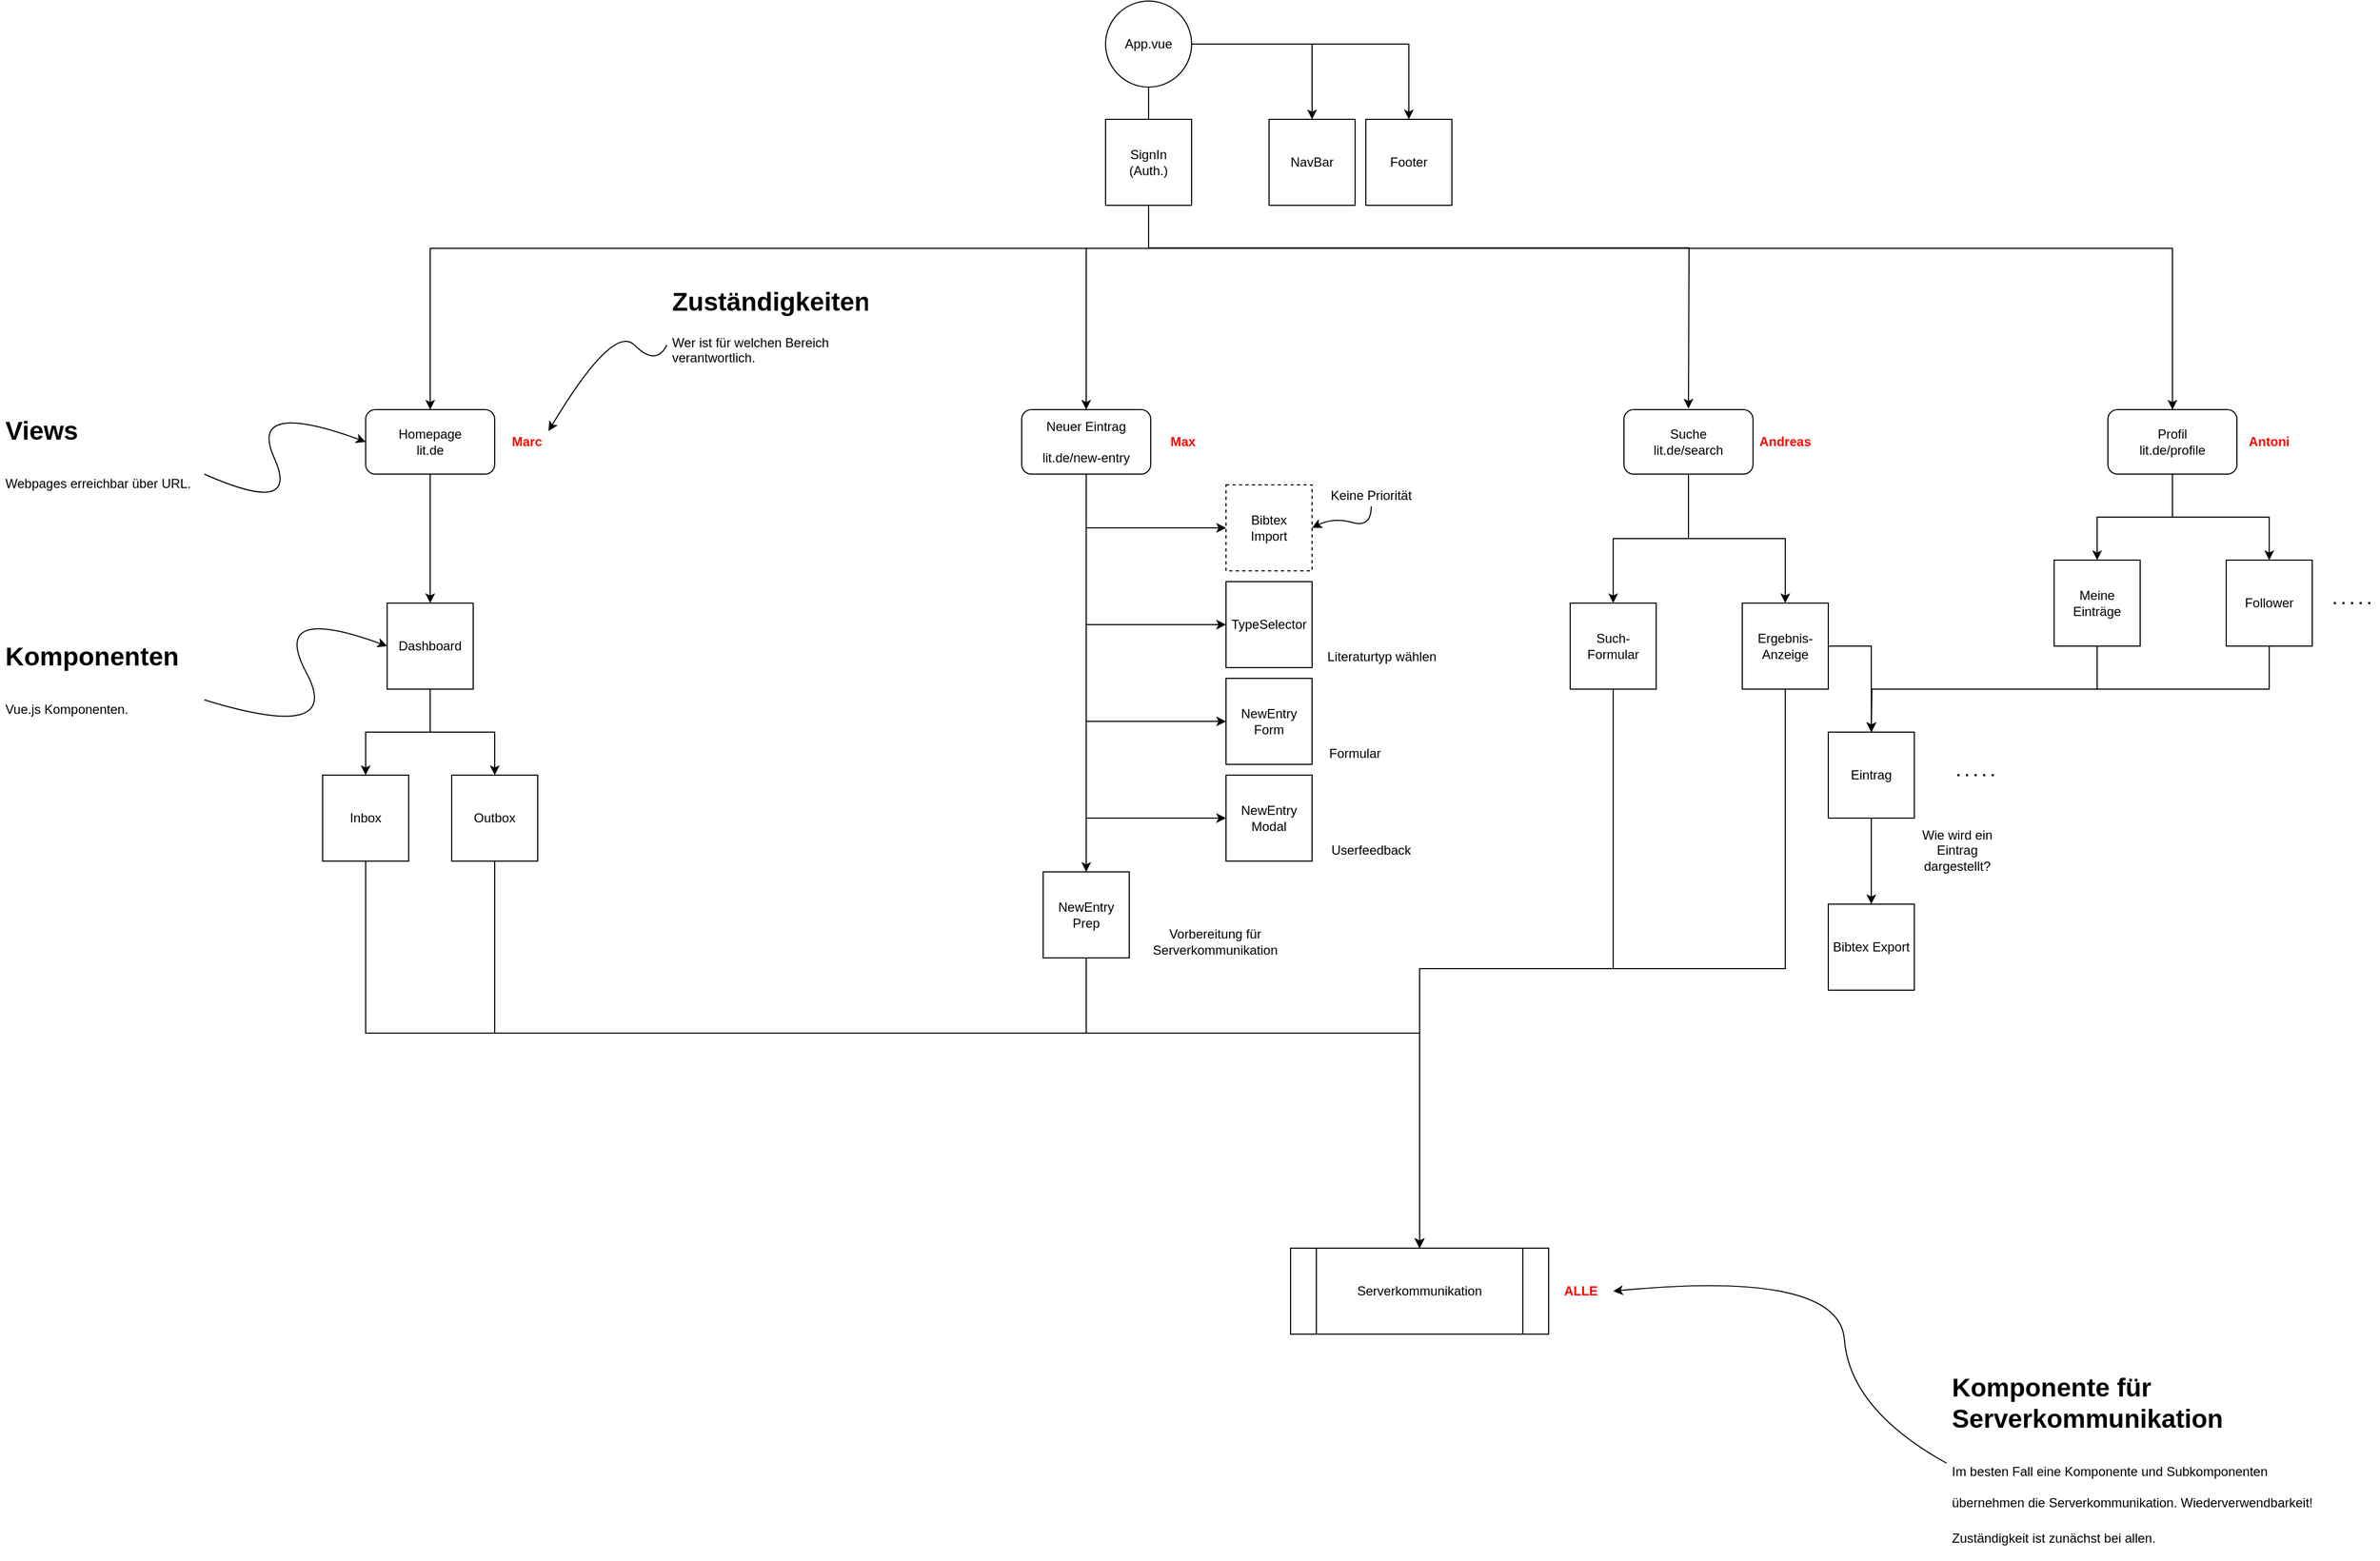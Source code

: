 <mxfile version="14.6.13" type="device"><diagram id="_eaqyE5nH6B0k_QN6zTz" name="Page-1"><mxGraphModel dx="981" dy="581" grid="1" gridSize="10" guides="1" tooltips="1" connect="1" arrows="1" fold="1" page="1" pageScale="1" pageWidth="2336" pageHeight="1654" math="0" shadow="0"><root><mxCell id="0"/><mxCell id="1" parent="0"/><mxCell id="MZ8d4C8j68fH7xx5dSxT-9" style="edgeStyle=orthogonalEdgeStyle;rounded=0;orthogonalLoop=1;jettySize=auto;html=1;exitX=0.5;exitY=1;exitDx=0;exitDy=0;exitPerimeter=0;" parent="1" source="MZ8d4C8j68fH7xx5dSxT-1" target="MZ8d4C8j68fH7xx5dSxT-2" edge="1"><mxGeometry relative="1" as="geometry"><mxPoint x="1168" y="160" as="sourcePoint"/></mxGeometry></mxCell><mxCell id="MZ8d4C8j68fH7xx5dSxT-10" style="edgeStyle=orthogonalEdgeStyle;rounded=0;orthogonalLoop=1;jettySize=auto;html=1;exitX=0.5;exitY=1;exitDx=0;exitDy=0;entryX=0.5;entryY=0;entryDx=0;entryDy=0;" parent="1" source="MZ8d4C8j68fH7xx5dSxT-1" target="MZ8d4C8j68fH7xx5dSxT-3" edge="1"><mxGeometry relative="1" as="geometry"/></mxCell><mxCell id="MZ8d4C8j68fH7xx5dSxT-13" style="edgeStyle=orthogonalEdgeStyle;rounded=0;orthogonalLoop=1;jettySize=auto;html=1;exitX=0.5;exitY=1;exitDx=0;exitDy=0;" parent="1" source="MZ8d4C8j68fH7xx5dSxT-1" edge="1"><mxGeometry relative="1" as="geometry"><mxPoint x="1670" y="459" as="targetPoint"/></mxGeometry></mxCell><mxCell id="MZ8d4C8j68fH7xx5dSxT-14" style="edgeStyle=orthogonalEdgeStyle;rounded=0;orthogonalLoop=1;jettySize=auto;html=1;exitX=0.5;exitY=1;exitDx=0;exitDy=0;" parent="1" source="MZ8d4C8j68fH7xx5dSxT-1" target="MZ8d4C8j68fH7xx5dSxT-5" edge="1"><mxGeometry relative="1" as="geometry"/></mxCell><mxCell id="Ym1psw4SbG4_oQbsuIE0-3" style="edgeStyle=orthogonalEdgeStyle;rounded=0;orthogonalLoop=1;jettySize=auto;html=1;exitX=1;exitY=0.5;exitDx=0;exitDy=0;entryX=0.5;entryY=0;entryDx=0;entryDy=0;" parent="1" source="MZ8d4C8j68fH7xx5dSxT-1" target="Ym1psw4SbG4_oQbsuIE0-1" edge="1"><mxGeometry relative="1" as="geometry"/></mxCell><mxCell id="Ym1psw4SbG4_oQbsuIE0-4" style="edgeStyle=orthogonalEdgeStyle;rounded=0;orthogonalLoop=1;jettySize=auto;html=1;exitX=1;exitY=0.5;exitDx=0;exitDy=0;entryX=0.5;entryY=0;entryDx=0;entryDy=0;" parent="1" source="MZ8d4C8j68fH7xx5dSxT-1" target="Ym1psw4SbG4_oQbsuIE0-2" edge="1"><mxGeometry relative="1" as="geometry"/></mxCell><mxCell id="MZ8d4C8j68fH7xx5dSxT-1" value="App.vue" style="ellipse;whiteSpace=wrap;html=1;aspect=fixed;" parent="1" vertex="1"><mxGeometry x="1128" y="80" width="80" height="80" as="geometry"/></mxCell><mxCell id="Ym1psw4SbG4_oQbsuIE0-9" style="edgeStyle=orthogonalEdgeStyle;rounded=0;orthogonalLoop=1;jettySize=auto;html=1;exitX=0.5;exitY=1;exitDx=0;exitDy=0;entryX=0.5;entryY=0;entryDx=0;entryDy=0;" parent="1" source="MZ8d4C8j68fH7xx5dSxT-2" target="MZ8d4C8j68fH7xx5dSxT-17" edge="1"><mxGeometry relative="1" as="geometry"/></mxCell><mxCell id="MZ8d4C8j68fH7xx5dSxT-2" value="Homepage&lt;br&gt;lit.de" style="rounded=1;whiteSpace=wrap;html=1;" parent="1" vertex="1"><mxGeometry x="440" y="460" width="120" height="60" as="geometry"/></mxCell><mxCell id="Ym1psw4SbG4_oQbsuIE0-34" style="edgeStyle=orthogonalEdgeStyle;rounded=0;orthogonalLoop=1;jettySize=auto;html=1;exitX=0.5;exitY=1;exitDx=0;exitDy=0;entryX=0;entryY=0.5;entryDx=0;entryDy=0;" parent="1" source="MZ8d4C8j68fH7xx5dSxT-3" target="Ym1psw4SbG4_oQbsuIE0-33" edge="1"><mxGeometry relative="1" as="geometry"/></mxCell><mxCell id="xJZRzGj7HcgdqIrsZTKE-8" style="edgeStyle=orthogonalEdgeStyle;rounded=0;orthogonalLoop=1;jettySize=auto;html=1;exitX=0.5;exitY=1;exitDx=0;exitDy=0;entryX=0;entryY=0.5;entryDx=0;entryDy=0;" edge="1" parent="1" source="MZ8d4C8j68fH7xx5dSxT-3" target="Ym1psw4SbG4_oQbsuIE0-10"><mxGeometry relative="1" as="geometry"/></mxCell><mxCell id="xJZRzGj7HcgdqIrsZTKE-10" style="edgeStyle=orthogonalEdgeStyle;rounded=0;orthogonalLoop=1;jettySize=auto;html=1;exitX=0.5;exitY=1;exitDx=0;exitDy=0;entryX=0;entryY=0.5;entryDx=0;entryDy=0;" edge="1" parent="1" source="MZ8d4C8j68fH7xx5dSxT-3" target="xJZRzGj7HcgdqIrsZTKE-9"><mxGeometry relative="1" as="geometry"/></mxCell><mxCell id="xJZRzGj7HcgdqIrsZTKE-12" style="edgeStyle=orthogonalEdgeStyle;rounded=0;orthogonalLoop=1;jettySize=auto;html=1;exitX=0.5;exitY=1;exitDx=0;exitDy=0;entryX=0;entryY=0.5;entryDx=0;entryDy=0;" edge="1" parent="1" source="MZ8d4C8j68fH7xx5dSxT-3" target="xJZRzGj7HcgdqIrsZTKE-11"><mxGeometry relative="1" as="geometry"/></mxCell><mxCell id="xJZRzGj7HcgdqIrsZTKE-14" style="edgeStyle=orthogonalEdgeStyle;rounded=0;orthogonalLoop=1;jettySize=auto;html=1;exitX=0.5;exitY=1;exitDx=0;exitDy=0;entryX=0.5;entryY=0;entryDx=0;entryDy=0;" edge="1" parent="1" source="MZ8d4C8j68fH7xx5dSxT-3" target="xJZRzGj7HcgdqIrsZTKE-13"><mxGeometry relative="1" as="geometry"/></mxCell><mxCell id="MZ8d4C8j68fH7xx5dSxT-3" value="Neuer Eintrag&lt;br&gt;&lt;br&gt;lit.de/new-entry" style="rounded=1;whiteSpace=wrap;html=1;" parent="1" vertex="1"><mxGeometry x="1050" y="460" width="120" height="60" as="geometry"/></mxCell><mxCell id="Ym1psw4SbG4_oQbsuIE0-24" style="edgeStyle=orthogonalEdgeStyle;rounded=0;orthogonalLoop=1;jettySize=auto;html=1;exitX=0.5;exitY=1;exitDx=0;exitDy=0;entryX=0.5;entryY=0;entryDx=0;entryDy=0;" parent="1" source="MZ8d4C8j68fH7xx5dSxT-4" target="Ym1psw4SbG4_oQbsuIE0-23" edge="1"><mxGeometry relative="1" as="geometry"/></mxCell><mxCell id="Ym1psw4SbG4_oQbsuIE0-25" style="edgeStyle=orthogonalEdgeStyle;rounded=0;orthogonalLoop=1;jettySize=auto;html=1;exitX=0.5;exitY=1;exitDx=0;exitDy=0;entryX=0.5;entryY=0;entryDx=0;entryDy=0;" parent="1" source="MZ8d4C8j68fH7xx5dSxT-4" target="Ym1psw4SbG4_oQbsuIE0-22" edge="1"><mxGeometry relative="1" as="geometry"/></mxCell><mxCell id="MZ8d4C8j68fH7xx5dSxT-4" value="Suche&lt;br&gt;lit.de/search" style="rounded=1;whiteSpace=wrap;html=1;" parent="1" vertex="1"><mxGeometry x="1610" y="460" width="120" height="60" as="geometry"/></mxCell><mxCell id="Ym1psw4SbG4_oQbsuIE0-37" style="edgeStyle=orthogonalEdgeStyle;rounded=0;orthogonalLoop=1;jettySize=auto;html=1;exitX=0.5;exitY=1;exitDx=0;exitDy=0;entryX=0.5;entryY=0;entryDx=0;entryDy=0;" parent="1" source="MZ8d4C8j68fH7xx5dSxT-5" target="Ym1psw4SbG4_oQbsuIE0-36" edge="1"><mxGeometry relative="1" as="geometry"/></mxCell><mxCell id="Ym1psw4SbG4_oQbsuIE0-39" style="edgeStyle=orthogonalEdgeStyle;rounded=0;orthogonalLoop=1;jettySize=auto;html=1;exitX=0.5;exitY=1;exitDx=0;exitDy=0;entryX=0.5;entryY=0;entryDx=0;entryDy=0;" parent="1" source="MZ8d4C8j68fH7xx5dSxT-5" target="Ym1psw4SbG4_oQbsuIE0-38" edge="1"><mxGeometry relative="1" as="geometry"/></mxCell><mxCell id="MZ8d4C8j68fH7xx5dSxT-5" value="Profil&lt;br&gt;lit.de/profile" style="rounded=1;whiteSpace=wrap;html=1;" parent="1" vertex="1"><mxGeometry x="2060" y="460" width="120" height="60" as="geometry"/></mxCell><mxCell id="MZ8d4C8j68fH7xx5dSxT-15" value="&lt;h1&gt;&lt;span&gt;Views&lt;/span&gt;&lt;/h1&gt;&lt;h1&gt;&lt;span style=&quot;font-size: 12px ; font-weight: 400&quot;&gt;Webpages erreichbar über URL.&lt;/span&gt;&lt;/h1&gt;" style="text;html=1;strokeColor=none;fillColor=none;spacing=5;spacingTop=-20;whiteSpace=wrap;overflow=hidden;rounded=0;" parent="1" vertex="1"><mxGeometry x="100" y="460" width="190" height="120" as="geometry"/></mxCell><mxCell id="MZ8d4C8j68fH7xx5dSxT-16" value="&lt;h1&gt;&lt;span&gt;Komponenten&lt;/span&gt;&lt;/h1&gt;&lt;h1&gt;&lt;span style=&quot;font-size: 12px ; font-weight: normal&quot;&gt;Vue.js Komponenten.&lt;/span&gt;&lt;/h1&gt;" style="text;html=1;strokeColor=none;fillColor=none;spacing=5;spacingTop=-20;whiteSpace=wrap;overflow=hidden;rounded=0;" parent="1" vertex="1"><mxGeometry x="100" y="670" width="190" height="120" as="geometry"/></mxCell><mxCell id="Ym1psw4SbG4_oQbsuIE0-7" style="edgeStyle=orthogonalEdgeStyle;rounded=0;orthogonalLoop=1;jettySize=auto;html=1;exitX=0.5;exitY=1;exitDx=0;exitDy=0;entryX=0.5;entryY=0;entryDx=0;entryDy=0;" parent="1" source="MZ8d4C8j68fH7xx5dSxT-17" target="Ym1psw4SbG4_oQbsuIE0-6" edge="1"><mxGeometry relative="1" as="geometry"/></mxCell><mxCell id="Ym1psw4SbG4_oQbsuIE0-8" style="edgeStyle=orthogonalEdgeStyle;rounded=0;orthogonalLoop=1;jettySize=auto;html=1;exitX=0.5;exitY=1;exitDx=0;exitDy=0;entryX=0.5;entryY=0;entryDx=0;entryDy=0;" parent="1" source="MZ8d4C8j68fH7xx5dSxT-17" target="Ym1psw4SbG4_oQbsuIE0-5" edge="1"><mxGeometry relative="1" as="geometry"/></mxCell><mxCell id="MZ8d4C8j68fH7xx5dSxT-17" value="Dashboard" style="whiteSpace=wrap;html=1;aspect=fixed;" parent="1" vertex="1"><mxGeometry x="460" y="640" width="80" height="80" as="geometry"/></mxCell><mxCell id="MZ8d4C8j68fH7xx5dSxT-18" value="SignIn&lt;br&gt;(Auth.)" style="whiteSpace=wrap;html=1;aspect=fixed;" parent="1" vertex="1"><mxGeometry x="1128" y="190" width="80" height="80" as="geometry"/></mxCell><mxCell id="Ym1psw4SbG4_oQbsuIE0-1" value="NavBar" style="whiteSpace=wrap;html=1;aspect=fixed;" parent="1" vertex="1"><mxGeometry x="1280" y="190" width="80" height="80" as="geometry"/></mxCell><mxCell id="Ym1psw4SbG4_oQbsuIE0-2" value="Footer" style="whiteSpace=wrap;html=1;aspect=fixed;" parent="1" vertex="1"><mxGeometry x="1370" y="190" width="80" height="80" as="geometry"/></mxCell><mxCell id="Ym1psw4SbG4_oQbsuIE0-21" style="edgeStyle=orthogonalEdgeStyle;rounded=0;orthogonalLoop=1;jettySize=auto;html=1;exitX=0.5;exitY=1;exitDx=0;exitDy=0;entryX=0.5;entryY=0;entryDx=0;entryDy=0;" parent="1" source="Ym1psw4SbG4_oQbsuIE0-5" target="Ym1psw4SbG4_oQbsuIE0-17" edge="1"><mxGeometry relative="1" as="geometry"><Array as="points"><mxPoint x="440" y="1040"/><mxPoint x="1420" y="1040"/></Array></mxGeometry></mxCell><mxCell id="Ym1psw4SbG4_oQbsuIE0-5" value="Inbox" style="whiteSpace=wrap;html=1;aspect=fixed;" parent="1" vertex="1"><mxGeometry x="400" y="800" width="80" height="80" as="geometry"/></mxCell><mxCell id="Ym1psw4SbG4_oQbsuIE0-20" style="edgeStyle=orthogonalEdgeStyle;rounded=0;orthogonalLoop=1;jettySize=auto;html=1;exitX=0.5;exitY=1;exitDx=0;exitDy=0;entryX=0.5;entryY=0;entryDx=0;entryDy=0;" parent="1" source="Ym1psw4SbG4_oQbsuIE0-6" target="Ym1psw4SbG4_oQbsuIE0-17" edge="1"><mxGeometry relative="1" as="geometry"><Array as="points"><mxPoint x="560" y="1040"/><mxPoint x="1420" y="1040"/></Array></mxGeometry></mxCell><mxCell id="Ym1psw4SbG4_oQbsuIE0-6" value="Outbox" style="whiteSpace=wrap;html=1;aspect=fixed;" parent="1" vertex="1"><mxGeometry x="520" y="800" width="80" height="80" as="geometry"/></mxCell><mxCell id="Ym1psw4SbG4_oQbsuIE0-10" value="TypeSelector" style="whiteSpace=wrap;html=1;aspect=fixed;" parent="1" vertex="1"><mxGeometry x="1240" y="620" width="80" height="80" as="geometry"/></mxCell><mxCell id="Ym1psw4SbG4_oQbsuIE0-17" value="Serverkommunikation" style="shape=process;whiteSpace=wrap;html=1;backgroundOutline=1;" parent="1" vertex="1"><mxGeometry x="1300" y="1240" width="240" height="80" as="geometry"/></mxCell><mxCell id="Ym1psw4SbG4_oQbsuIE0-26" style="edgeStyle=orthogonalEdgeStyle;rounded=0;orthogonalLoop=1;jettySize=auto;html=1;exitX=0.5;exitY=1;exitDx=0;exitDy=0;entryX=0.5;entryY=0;entryDx=0;entryDy=0;" parent="1" source="Ym1psw4SbG4_oQbsuIE0-22" target="Ym1psw4SbG4_oQbsuIE0-17" edge="1"><mxGeometry relative="1" as="geometry"/></mxCell><mxCell id="Ym1psw4SbG4_oQbsuIE0-22" value="Such-Formular" style="whiteSpace=wrap;html=1;aspect=fixed;" parent="1" vertex="1"><mxGeometry x="1560" y="640" width="80" height="80" as="geometry"/></mxCell><mxCell id="Ym1psw4SbG4_oQbsuIE0-27" style="edgeStyle=orthogonalEdgeStyle;rounded=0;orthogonalLoop=1;jettySize=auto;html=1;exitX=0.5;exitY=1;exitDx=0;exitDy=0;entryX=0.5;entryY=0;entryDx=0;entryDy=0;" parent="1" source="Ym1psw4SbG4_oQbsuIE0-23" target="Ym1psw4SbG4_oQbsuIE0-17" edge="1"><mxGeometry relative="1" as="geometry"/></mxCell><mxCell id="Ym1psw4SbG4_oQbsuIE0-29" style="edgeStyle=orthogonalEdgeStyle;rounded=0;orthogonalLoop=1;jettySize=auto;html=1;exitX=1;exitY=0.5;exitDx=0;exitDy=0;entryX=0.5;entryY=0;entryDx=0;entryDy=0;" parent="1" source="Ym1psw4SbG4_oQbsuIE0-23" target="Ym1psw4SbG4_oQbsuIE0-28" edge="1"><mxGeometry relative="1" as="geometry"/></mxCell><mxCell id="Ym1psw4SbG4_oQbsuIE0-23" value="Ergebnis-Anzeige" style="whiteSpace=wrap;html=1;aspect=fixed;" parent="1" vertex="1"><mxGeometry x="1720" y="640" width="80" height="80" as="geometry"/></mxCell><mxCell id="Ym1psw4SbG4_oQbsuIE0-35" style="edgeStyle=orthogonalEdgeStyle;rounded=0;orthogonalLoop=1;jettySize=auto;html=1;exitX=0.5;exitY=1;exitDx=0;exitDy=0;entryX=0.5;entryY=0;entryDx=0;entryDy=0;" parent="1" source="Ym1psw4SbG4_oQbsuIE0-28" target="Ym1psw4SbG4_oQbsuIE0-32" edge="1"><mxGeometry relative="1" as="geometry"/></mxCell><mxCell id="Ym1psw4SbG4_oQbsuIE0-28" value="Eintrag" style="whiteSpace=wrap;html=1;aspect=fixed;" parent="1" vertex="1"><mxGeometry x="1800" y="760" width="80" height="80" as="geometry"/></mxCell><mxCell id="Ym1psw4SbG4_oQbsuIE0-31" value="Wie wird ein Eintrag dargestellt?" style="text;html=1;strokeColor=none;fillColor=none;align=center;verticalAlign=middle;whiteSpace=wrap;rounded=0;" parent="1" vertex="1"><mxGeometry x="1880" y="840" width="80" height="60" as="geometry"/></mxCell><mxCell id="Ym1psw4SbG4_oQbsuIE0-32" value="Bibtex Export" style="whiteSpace=wrap;html=1;aspect=fixed;" parent="1" vertex="1"><mxGeometry x="1800" y="920" width="80" height="80" as="geometry"/></mxCell><mxCell id="Ym1psw4SbG4_oQbsuIE0-33" value="Bibtex&lt;br&gt;Import" style="whiteSpace=wrap;html=1;aspect=fixed;dashed=1;" parent="1" vertex="1"><mxGeometry x="1240" y="530" width="80" height="80" as="geometry"/></mxCell><mxCell id="xJZRzGj7HcgdqIrsZTKE-2" style="edgeStyle=orthogonalEdgeStyle;rounded=0;orthogonalLoop=1;jettySize=auto;html=1;exitX=0.5;exitY=1;exitDx=0;exitDy=0;" edge="1" parent="1" source="Ym1psw4SbG4_oQbsuIE0-36"><mxGeometry relative="1" as="geometry"><mxPoint x="1840" y="760" as="targetPoint"/></mxGeometry></mxCell><mxCell id="Ym1psw4SbG4_oQbsuIE0-36" value="Meine Einträge" style="whiteSpace=wrap;html=1;aspect=fixed;" parent="1" vertex="1"><mxGeometry x="2010" y="600" width="80" height="80" as="geometry"/></mxCell><mxCell id="xJZRzGj7HcgdqIrsZTKE-3" style="edgeStyle=orthogonalEdgeStyle;rounded=0;orthogonalLoop=1;jettySize=auto;html=1;exitX=0.5;exitY=1;exitDx=0;exitDy=0;entryX=0.5;entryY=0;entryDx=0;entryDy=0;" edge="1" parent="1" source="Ym1psw4SbG4_oQbsuIE0-38" target="Ym1psw4SbG4_oQbsuIE0-28"><mxGeometry relative="1" as="geometry"/></mxCell><mxCell id="Ym1psw4SbG4_oQbsuIE0-38" value="Follower" style="whiteSpace=wrap;html=1;aspect=fixed;" parent="1" vertex="1"><mxGeometry x="2170" y="600" width="80" height="80" as="geometry"/></mxCell><mxCell id="Ym1psw4SbG4_oQbsuIE0-40" value="" style="endArrow=none;dashed=1;html=1;dashPattern=1 3;strokeWidth=2;" parent="1" edge="1"><mxGeometry width="50" height="50" relative="1" as="geometry"><mxPoint x="2270" y="640" as="sourcePoint"/><mxPoint x="2310" y="640" as="targetPoint"/></mxGeometry></mxCell><mxCell id="Ym1psw4SbG4_oQbsuIE0-48" value="&lt;font color=&quot;#ff0000&quot;&gt;&lt;b&gt;Marc&lt;/b&gt;&lt;/font&gt;" style="text;html=1;strokeColor=none;fillColor=none;align=center;verticalAlign=middle;whiteSpace=wrap;rounded=0;" parent="1" vertex="1"><mxGeometry x="570" y="480" width="40" height="20" as="geometry"/></mxCell><mxCell id="Ym1psw4SbG4_oQbsuIE0-49" value="&lt;font color=&quot;#ff0000&quot;&gt;&lt;b&gt;Max&lt;/b&gt;&lt;/font&gt;" style="text;html=1;strokeColor=none;fillColor=none;align=center;verticalAlign=middle;whiteSpace=wrap;rounded=0;" parent="1" vertex="1"><mxGeometry x="1180" y="480" width="40" height="20" as="geometry"/></mxCell><mxCell id="Ym1psw4SbG4_oQbsuIE0-50" value="&lt;font color=&quot;#ff0000&quot;&gt;&lt;b&gt;Andreas&lt;/b&gt;&lt;/font&gt;" style="text;html=1;strokeColor=none;fillColor=none;align=center;verticalAlign=middle;whiteSpace=wrap;rounded=0;" parent="1" vertex="1"><mxGeometry x="1740" y="480" width="40" height="20" as="geometry"/></mxCell><mxCell id="Ym1psw4SbG4_oQbsuIE0-51" value="&lt;font color=&quot;#ff0000&quot;&gt;&lt;b&gt;Antoni&lt;/b&gt;&lt;/font&gt;" style="text;html=1;strokeColor=none;fillColor=none;align=center;verticalAlign=middle;whiteSpace=wrap;rounded=0;" parent="1" vertex="1"><mxGeometry x="2190" y="480" width="40" height="20" as="geometry"/></mxCell><mxCell id="Ym1psw4SbG4_oQbsuIE0-52" value="" style="curved=1;endArrow=classic;html=1;exitX=1;exitY=0.5;exitDx=0;exitDy=0;" parent="1" source="MZ8d4C8j68fH7xx5dSxT-15" edge="1"><mxGeometry width="50" height="50" relative="1" as="geometry"><mxPoint x="940" y="580" as="sourcePoint"/><mxPoint x="440" y="490" as="targetPoint"/><Array as="points"><mxPoint x="380" y="560"/><mxPoint x="330" y="450"/></Array></mxGeometry></mxCell><mxCell id="CIeJLDv1XwF0rorOivIs-1" value="" style="curved=1;endArrow=classic;html=1;exitX=1;exitY=0.5;exitDx=0;exitDy=0;" parent="1" source="MZ8d4C8j68fH7xx5dSxT-16" edge="1"><mxGeometry width="50" height="50" relative="1" as="geometry"><mxPoint x="310" y="710" as="sourcePoint"/><mxPoint x="460" y="680" as="targetPoint"/><Array as="points"><mxPoint x="420" y="770"/><mxPoint x="350" y="640"/></Array></mxGeometry></mxCell><mxCell id="CIeJLDv1XwF0rorOivIs-2" value="&lt;h1&gt;Zuständigkeiten&lt;/h1&gt;&lt;p&gt;Wer ist für welchen Bereich verantwortlich.&lt;/p&gt;&lt;p&gt;&lt;br&gt;&lt;/p&gt;" style="text;html=1;strokeColor=none;fillColor=none;spacing=5;spacingTop=-20;whiteSpace=wrap;overflow=hidden;rounded=0;" parent="1" vertex="1"><mxGeometry x="720" y="340" width="190" height="120" as="geometry"/></mxCell><mxCell id="CIeJLDv1XwF0rorOivIs-3" value="" style="curved=1;endArrow=classic;html=1;entryX=1;entryY=0;entryDx=0;entryDy=0;exitX=0;exitY=0.5;exitDx=0;exitDy=0;" parent="1" source="CIeJLDv1XwF0rorOivIs-2" target="Ym1psw4SbG4_oQbsuIE0-48" edge="1"><mxGeometry width="50" height="50" relative="1" as="geometry"><mxPoint x="670" y="600" as="sourcePoint"/><mxPoint x="720" y="550" as="targetPoint"/><Array as="points"><mxPoint x="710" y="420"/><mxPoint x="670" y="380"/></Array></mxGeometry></mxCell><mxCell id="CIeJLDv1XwF0rorOivIs-5" value="&lt;font color=&quot;#ff0000&quot;&gt;&lt;b&gt;ALLE&lt;/b&gt;&lt;/font&gt;" style="text;html=1;strokeColor=none;fillColor=none;align=center;verticalAlign=middle;whiteSpace=wrap;rounded=0;" parent="1" vertex="1"><mxGeometry x="1550" y="1270" width="40" height="20" as="geometry"/></mxCell><mxCell id="CIeJLDv1XwF0rorOivIs-7" value="&lt;h1&gt;&lt;span&gt;Komponente für Serverkommunikation&lt;/span&gt;&lt;/h1&gt;&lt;h1&gt;&lt;span style=&quot;font-size: 12px ; font-weight: normal&quot;&gt;Im besten Fall eine Komponente und Subkomponenten übernehmen die Serverkommunikation. Wiederverwendbarkeit!&lt;/span&gt;&lt;br&gt;&lt;/h1&gt;&lt;div&gt;&lt;span style=&quot;font-size: 12px ; font-weight: normal&quot;&gt;Zuständigkeit ist zunächst bei allen.&lt;/span&gt;&lt;/div&gt;&lt;div&gt;&lt;span style=&quot;font-size: 12px ; font-weight: normal&quot;&gt;&lt;br&gt;&lt;/span&gt;&lt;/div&gt;" style="text;html=1;strokeColor=none;fillColor=none;spacing=5;spacingTop=-20;whiteSpace=wrap;overflow=hidden;rounded=0;" parent="1" vertex="1"><mxGeometry x="1910" y="1350" width="370" height="180" as="geometry"/></mxCell><mxCell id="CIeJLDv1XwF0rorOivIs-8" value="" style="curved=1;endArrow=classic;html=1;exitX=0;exitY=0.5;exitDx=0;exitDy=0;" parent="1" source="CIeJLDv1XwF0rorOivIs-7" edge="1"><mxGeometry width="50" height="50" relative="1" as="geometry"><mxPoint x="1460" y="1340" as="sourcePoint"/><mxPoint x="1600" y="1280" as="targetPoint"/><Array as="points"><mxPoint x="1820" y="1390"/><mxPoint x="1810" y="1260"/></Array></mxGeometry></mxCell><mxCell id="xJZRzGj7HcgdqIrsZTKE-5" value="" style="endArrow=none;dashed=1;html=1;dashPattern=1 3;strokeWidth=2;" edge="1" parent="1"><mxGeometry width="50" height="50" relative="1" as="geometry"><mxPoint x="1920" y="800" as="sourcePoint"/><mxPoint x="1960" y="800" as="targetPoint"/></mxGeometry></mxCell><mxCell id="xJZRzGj7HcgdqIrsZTKE-9" value="NewEntry&lt;br&gt;Form" style="whiteSpace=wrap;html=1;aspect=fixed;" vertex="1" parent="1"><mxGeometry x="1240" y="710" width="80" height="80" as="geometry"/></mxCell><mxCell id="xJZRzGj7HcgdqIrsZTKE-11" value="NewEntry&lt;br&gt;Modal" style="whiteSpace=wrap;html=1;aspect=fixed;" vertex="1" parent="1"><mxGeometry x="1240" y="800" width="80" height="80" as="geometry"/></mxCell><mxCell id="xJZRzGj7HcgdqIrsZTKE-15" style="edgeStyle=orthogonalEdgeStyle;rounded=0;orthogonalLoop=1;jettySize=auto;html=1;exitX=0.5;exitY=1;exitDx=0;exitDy=0;entryX=0.5;entryY=0;entryDx=0;entryDy=0;" edge="1" parent="1" source="xJZRzGj7HcgdqIrsZTKE-13" target="Ym1psw4SbG4_oQbsuIE0-17"><mxGeometry relative="1" as="geometry"><Array as="points"><mxPoint x="1110" y="1040"/><mxPoint x="1420" y="1040"/></Array></mxGeometry></mxCell><mxCell id="xJZRzGj7HcgdqIrsZTKE-13" value="NewEntry&lt;br&gt;Prep" style="whiteSpace=wrap;html=1;aspect=fixed;" vertex="1" parent="1"><mxGeometry x="1070" y="890" width="80" height="80" as="geometry"/></mxCell><mxCell id="xJZRzGj7HcgdqIrsZTKE-16" value="Keine Priorität" style="text;html=1;strokeColor=none;fillColor=none;align=center;verticalAlign=middle;whiteSpace=wrap;rounded=0;dashed=1;" vertex="1" parent="1"><mxGeometry x="1330" y="530" width="90" height="20" as="geometry"/></mxCell><mxCell id="xJZRzGj7HcgdqIrsZTKE-17" value="" style="curved=1;endArrow=classic;html=1;exitX=0.5;exitY=1;exitDx=0;exitDy=0;entryX=1;entryY=0.5;entryDx=0;entryDy=0;" edge="1" parent="1" source="xJZRzGj7HcgdqIrsZTKE-16" target="Ym1psw4SbG4_oQbsuIE0-33"><mxGeometry width="50" height="50" relative="1" as="geometry"><mxPoint x="1520" y="690" as="sourcePoint"/><mxPoint x="1570" y="640" as="targetPoint"/><Array as="points"><mxPoint x="1375" y="570"/><mxPoint x="1340" y="560"/></Array></mxGeometry></mxCell><mxCell id="xJZRzGj7HcgdqIrsZTKE-18" value="Userfeedback" style="text;html=1;strokeColor=none;fillColor=none;align=center;verticalAlign=middle;whiteSpace=wrap;rounded=0;dashed=1;" vertex="1" parent="1"><mxGeometry x="1330" y="860" width="90" height="20" as="geometry"/></mxCell><mxCell id="xJZRzGj7HcgdqIrsZTKE-19" value="Formular" style="text;html=1;strokeColor=none;fillColor=none;align=center;verticalAlign=middle;whiteSpace=wrap;rounded=0;dashed=1;" vertex="1" parent="1"><mxGeometry x="1330" y="770" width="60" height="20" as="geometry"/></mxCell><mxCell id="xJZRzGj7HcgdqIrsZTKE-20" value="Literaturtyp wählen" style="text;html=1;strokeColor=none;fillColor=none;align=center;verticalAlign=middle;whiteSpace=wrap;rounded=0;dashed=1;" vertex="1" parent="1"><mxGeometry x="1330" y="680" width="110" height="20" as="geometry"/></mxCell><mxCell id="xJZRzGj7HcgdqIrsZTKE-21" value="Vorbereitung für Serverkommunikation" style="text;html=1;strokeColor=none;fillColor=none;align=center;verticalAlign=middle;whiteSpace=wrap;rounded=0;dashed=1;" vertex="1" parent="1"><mxGeometry x="1160" y="940" width="140" height="30" as="geometry"/></mxCell></root></mxGraphModel></diagram></mxfile>
